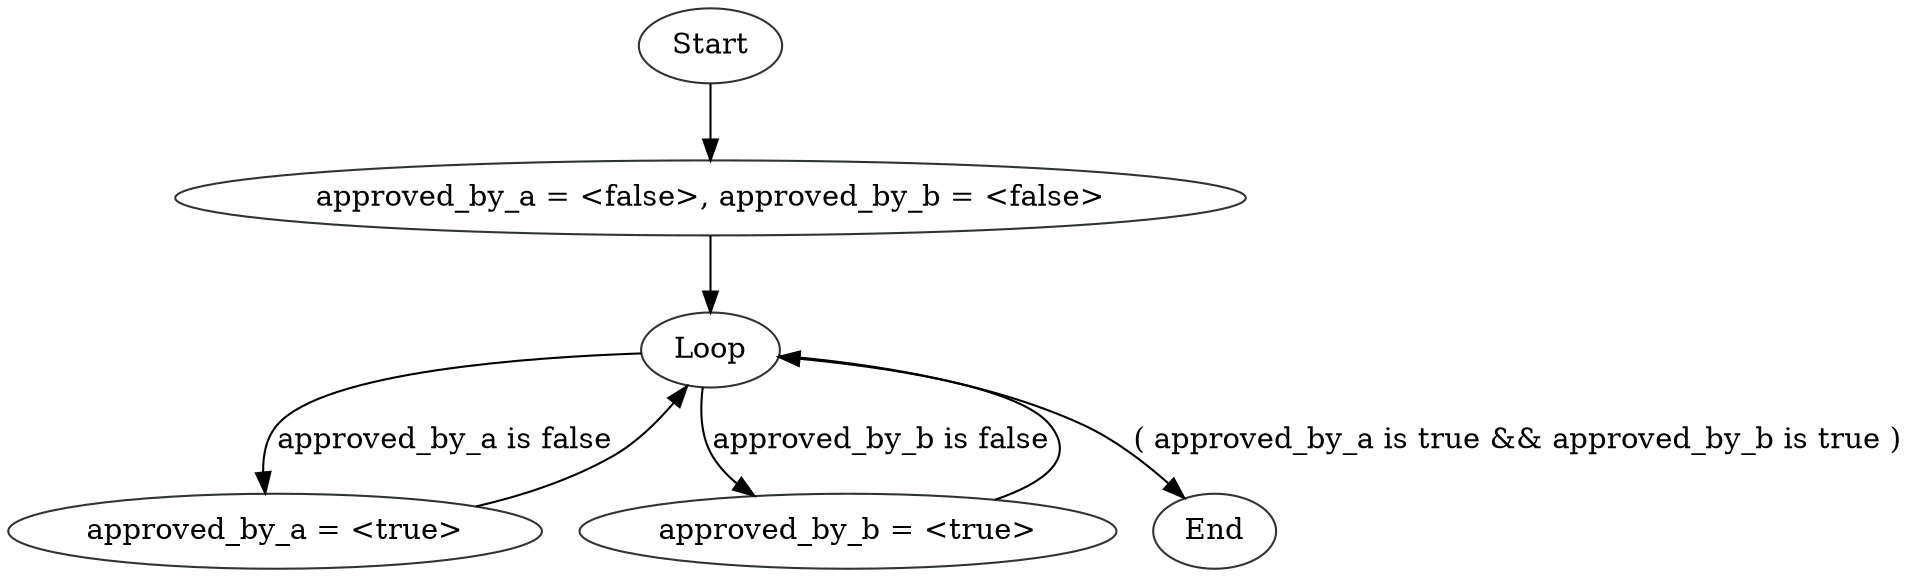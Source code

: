 digraph ApprovalProcess {
node1 [label="Start", color="#2e3436"]
node3 [label="approved_by_a = <false>, approved_by_b = <false>", color="#2e3436"]
node4 [label="Loop", color="#2e3436"]
node5 [label="approved_by_a = <true>", color="#2e3436"]
node6 [label="approved_by_b = <true>", color="#2e3436"]
node2 [label="End", color="#2e3436"]

node1 -> node3
node3 -> node4
node4 -> node5 [label="approved_by_a is false"]
node4 -> node6 [label="approved_by_b is false"]
node4 -> node2 [label="( approved_by_a is true && approved_by_b is true )"]
node5 -> node4
node6 -> node4
}
